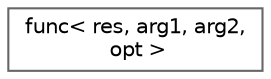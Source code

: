 digraph "类继承关系图"
{
 // LATEX_PDF_SIZE
  bgcolor="transparent";
  edge [fontname=Helvetica,fontsize=10,labelfontname=Helvetica,labelfontsize=10];
  node [fontname=Helvetica,fontsize=10,shape=box,height=0.2,width=0.4];
  rankdir="LR";
  Node0 [id="Node000000",label="func\< res, arg1, arg2,\l opt \>",height=0.2,width=0.4,color="grey40", fillcolor="white", style="filled",URL="$structfunc.html",tooltip=" "];
}

